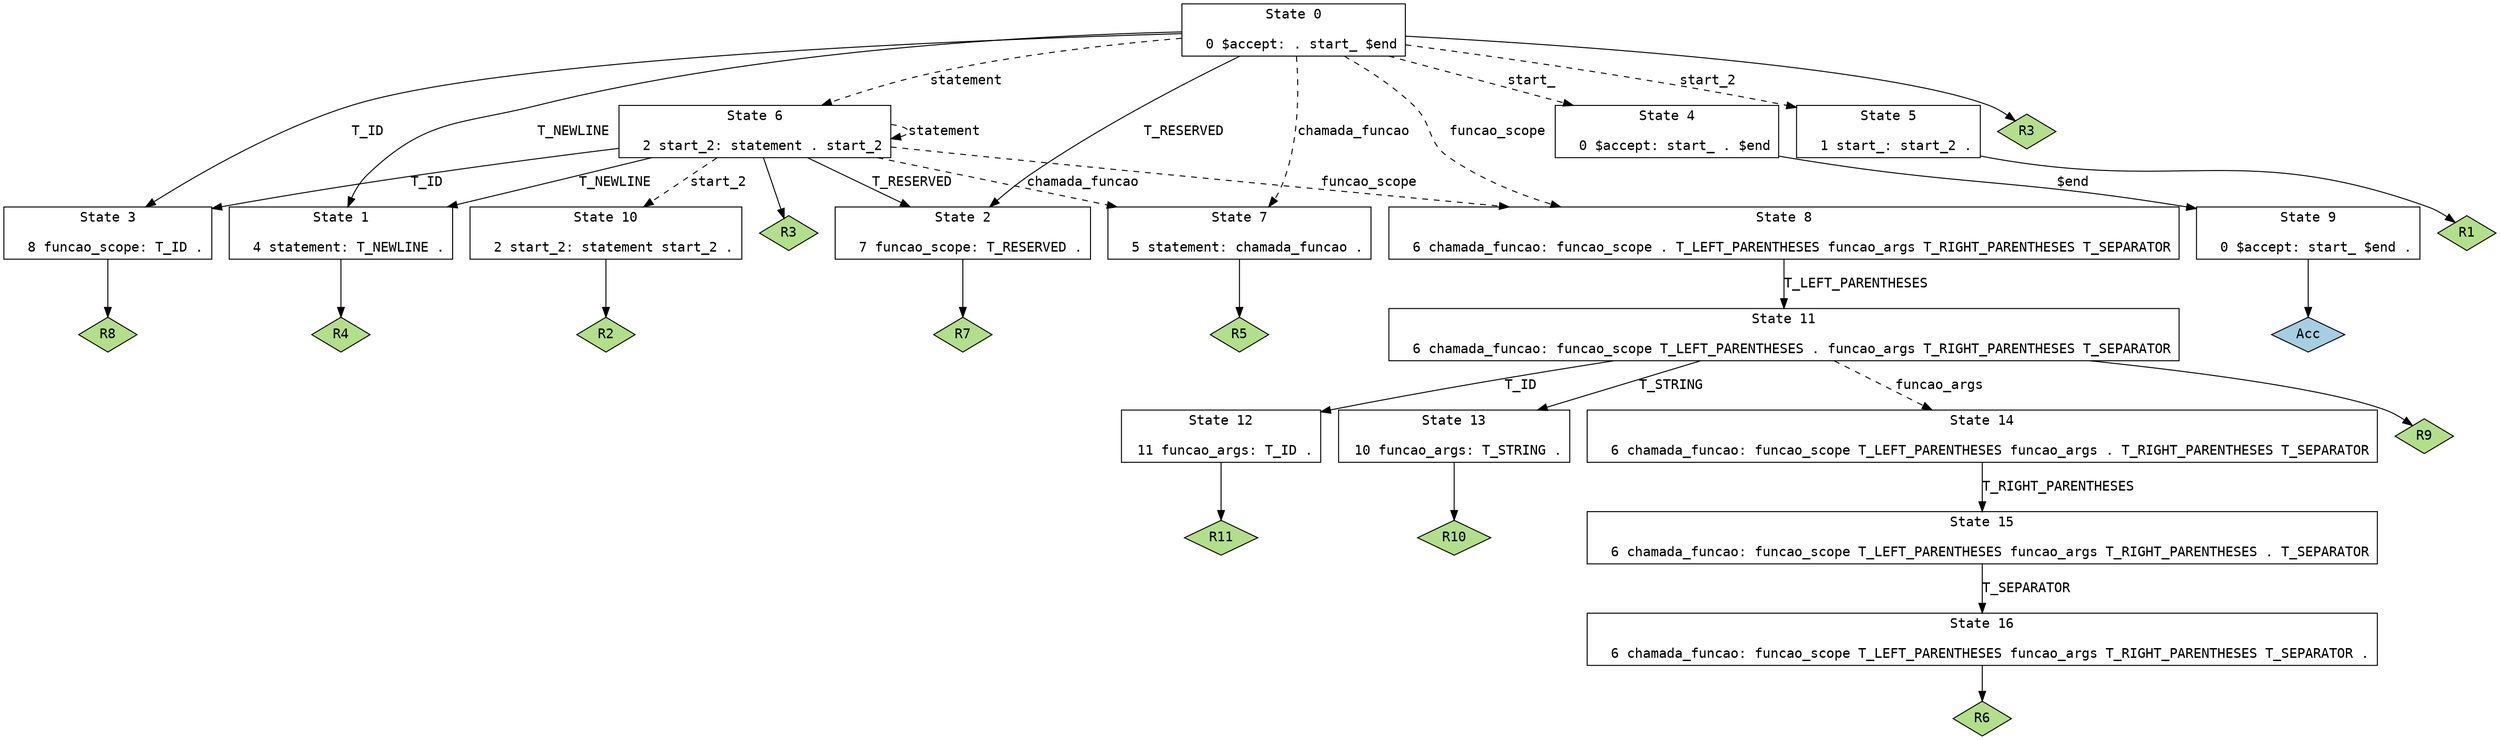 // Generated by GNU Bison 3.5.1.
// Report bugs to <bug-bison@gnu.org>.
// Home page: <https://www.gnu.org/software/bison/>.

digraph "grammar.y"
{
  node [fontname = courier, shape = box, colorscheme = paired6]
  edge [fontname = courier]

  0 [label="State 0\n\l  0 $accept: . start_ $end\l"]
  0 -> 1 [style=solid label="T_NEWLINE"]
  0 -> 2 [style=solid label="T_RESERVED"]
  0 -> 3 [style=solid label="T_ID"]
  0 -> 4 [style=dashed label="start_"]
  0 -> 5 [style=dashed label="start_2"]
  0 -> 6 [style=dashed label="statement"]
  0 -> 7 [style=dashed label="chamada_funcao"]
  0 -> 8 [style=dashed label="funcao_scope"]
  0 -> "0R3" [style=solid]
 "0R3" [label="R3", fillcolor=3, shape=diamond, style=filled]
  1 [label="State 1\n\l  4 statement: T_NEWLINE .\l"]
  1 -> "1R4" [style=solid]
 "1R4" [label="R4", fillcolor=3, shape=diamond, style=filled]
  2 [label="State 2\n\l  7 funcao_scope: T_RESERVED .\l"]
  2 -> "2R7" [style=solid]
 "2R7" [label="R7", fillcolor=3, shape=diamond, style=filled]
  3 [label="State 3\n\l  8 funcao_scope: T_ID .\l"]
  3 -> "3R8" [style=solid]
 "3R8" [label="R8", fillcolor=3, shape=diamond, style=filled]
  4 [label="State 4\n\l  0 $accept: start_ . $end\l"]
  4 -> 9 [style=solid label="$end"]
  5 [label="State 5\n\l  1 start_: start_2 .\l"]
  5 -> "5R1" [style=solid]
 "5R1" [label="R1", fillcolor=3, shape=diamond, style=filled]
  6 [label="State 6\n\l  2 start_2: statement . start_2\l"]
  6 -> 1 [style=solid label="T_NEWLINE"]
  6 -> 2 [style=solid label="T_RESERVED"]
  6 -> 3 [style=solid label="T_ID"]
  6 -> 10 [style=dashed label="start_2"]
  6 -> 6 [style=dashed label="statement"]
  6 -> 7 [style=dashed label="chamada_funcao"]
  6 -> 8 [style=dashed label="funcao_scope"]
  6 -> "6R3" [style=solid]
 "6R3" [label="R3", fillcolor=3, shape=diamond, style=filled]
  7 [label="State 7\n\l  5 statement: chamada_funcao .\l"]
  7 -> "7R5" [style=solid]
 "7R5" [label="R5", fillcolor=3, shape=diamond, style=filled]
  8 [label="State 8\n\l  6 chamada_funcao: funcao_scope . T_LEFT_PARENTHESES funcao_args T_RIGHT_PARENTHESES T_SEPARATOR\l"]
  8 -> 11 [style=solid label="T_LEFT_PARENTHESES"]
  9 [label="State 9\n\l  0 $accept: start_ $end .\l"]
  9 -> "9R0" [style=solid]
 "9R0" [label="Acc", fillcolor=1, shape=diamond, style=filled]
  10 [label="State 10\n\l  2 start_2: statement start_2 .\l"]
  10 -> "10R2" [style=solid]
 "10R2" [label="R2", fillcolor=3, shape=diamond, style=filled]
  11 [label="State 11\n\l  6 chamada_funcao: funcao_scope T_LEFT_PARENTHESES . funcao_args T_RIGHT_PARENTHESES T_SEPARATOR\l"]
  11 -> 12 [style=solid label="T_ID"]
  11 -> 13 [style=solid label="T_STRING"]
  11 -> 14 [style=dashed label="funcao_args"]
  11 -> "11R9" [style=solid]
 "11R9" [label="R9", fillcolor=3, shape=diamond, style=filled]
  12 [label="State 12\n\l 11 funcao_args: T_ID .\l"]
  12 -> "12R11" [style=solid]
 "12R11" [label="R11", fillcolor=3, shape=diamond, style=filled]
  13 [label="State 13\n\l 10 funcao_args: T_STRING .\l"]
  13 -> "13R10" [style=solid]
 "13R10" [label="R10", fillcolor=3, shape=diamond, style=filled]
  14 [label="State 14\n\l  6 chamada_funcao: funcao_scope T_LEFT_PARENTHESES funcao_args . T_RIGHT_PARENTHESES T_SEPARATOR\l"]
  14 -> 15 [style=solid label="T_RIGHT_PARENTHESES"]
  15 [label="State 15\n\l  6 chamada_funcao: funcao_scope T_LEFT_PARENTHESES funcao_args T_RIGHT_PARENTHESES . T_SEPARATOR\l"]
  15 -> 16 [style=solid label="T_SEPARATOR"]
  16 [label="State 16\n\l  6 chamada_funcao: funcao_scope T_LEFT_PARENTHESES funcao_args T_RIGHT_PARENTHESES T_SEPARATOR .\l"]
  16 -> "16R6" [style=solid]
 "16R6" [label="R6", fillcolor=3, shape=diamond, style=filled]
}
